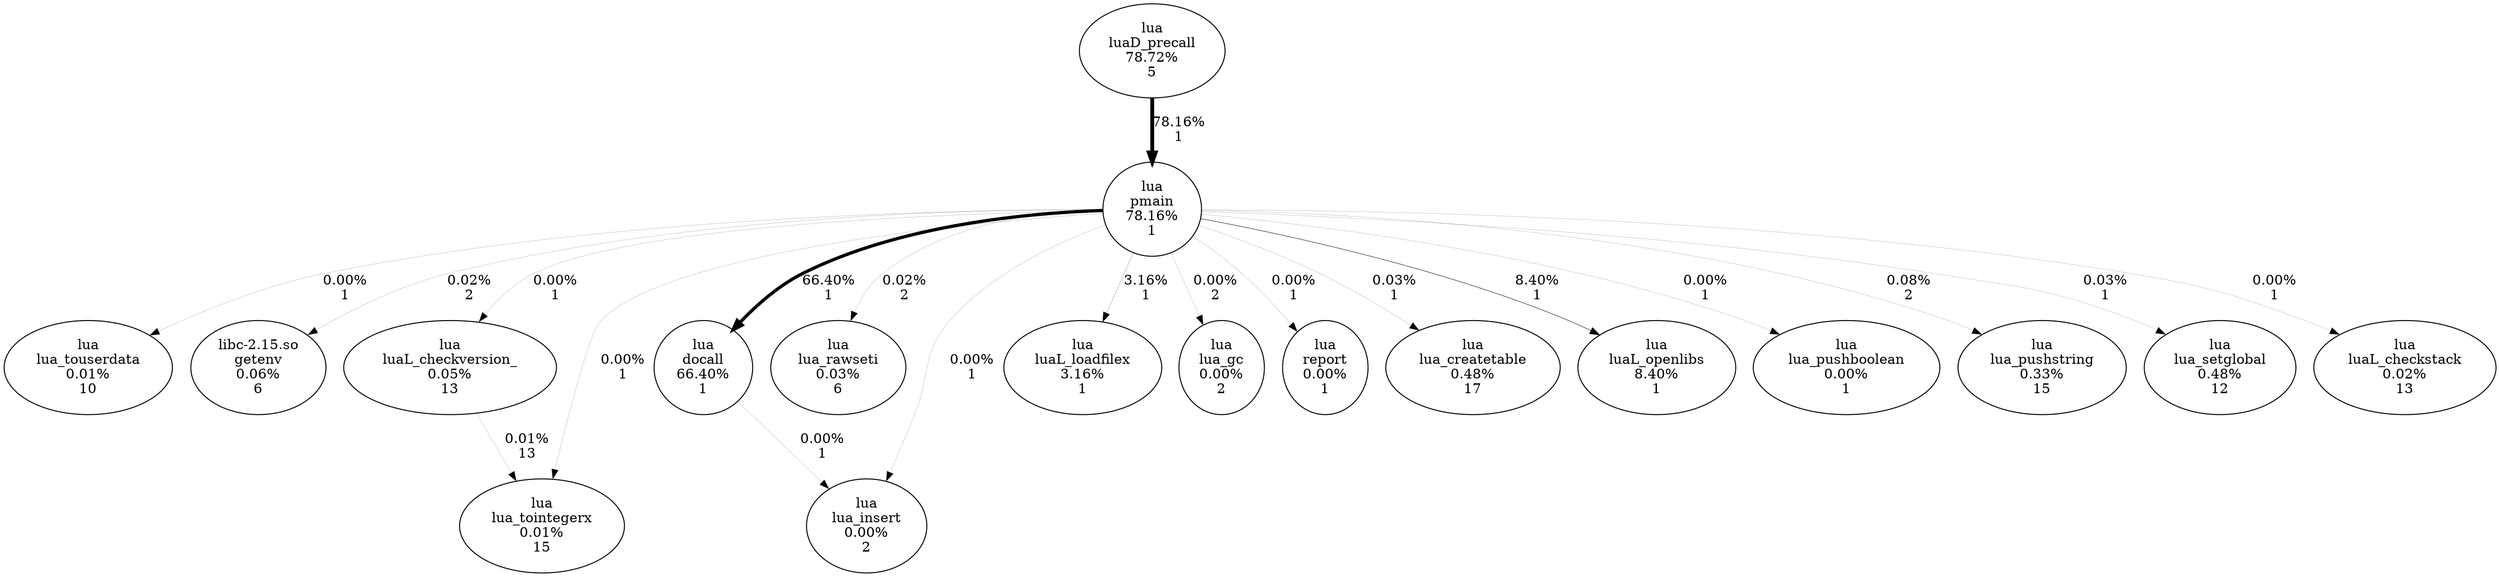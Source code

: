 digraph {
247 [label="lua\nlua_touserdata\n0.01%\n10"];
82 [label="libc-2.15.so\ngetenv\n0.06%\n6"];
338 [label="lua\nluaL_checkversion_\n0.05%\n13"];
338 -> 497 [label="0.01%\n13", penwidth="0.10"];
404 [label="lua\npmain\n78.16%\n1"];
404 -> 331 [label="66.40%\n1", penwidth="3.32"];
404 -> 343 [label="0.02%\n2", penwidth="0.10"];
404 -> 455 [label="0.00%\n1", penwidth="0.10"];
404 -> 378 [label="3.16%\n1", penwidth="0.16"];
404 -> 247 [label="0.00%\n1", penwidth="0.10"];
404 -> 497 [label="0.00%\n1", penwidth="0.10"];
404 -> 469 [label="0.00%\n2", penwidth="0.10"];
404 -> 82 [label="0.02%\n2", penwidth="0.10"];
404 -> 338 [label="0.00%\n1", penwidth="0.10"];
404 -> 423 [label="0.00%\n1", penwidth="0.10"];
404 -> 251 [label="0.03%\n1", penwidth="0.10"];
404 -> 284 [label="8.40%\n1", penwidth="0.42"];
404 -> 357 [label="0.00%\n1", penwidth="0.10"];
404 -> 498 [label="0.08%\n2", penwidth="0.10"];
404 -> 436 [label="0.03%\n1", penwidth="0.10"];
404 -> 321 [label="0.00%\n1", penwidth="0.10"];
436 [label="lua\nlua_setglobal\n0.48%\n12"];
251 [label="lua\nlua_createtable\n0.48%\n17"];
497 [label="lua\nlua_tointegerx\n0.01%\n15"];
455 [label="lua\nlua_insert\n0.00%\n2"];
469 [label="lua\nlua_gc\n0.00%\n2"];
343 [label="lua\nlua_rawseti\n0.03%\n6"];
331 [label="lua\ndocall\n66.40%\n1"];
331 -> 455 [label="0.00%\n1", penwidth="0.10"];
423 [label="lua\nreport\n0.00%\n1"];
321 [label="lua\nluaL_checkstack\n0.02%\n13"];
284 [label="lua\nluaL_openlibs\n8.40%\n1"];
357 [label="lua\nlua_pushboolean\n0.00%\n1"];
498 [label="lua\nlua_pushstring\n0.33%\n15"];
378 [label="lua\nluaL_loadfilex\n3.16%\n1"];
317 [label="lua\nluaD_precall\n78.72%\n5"];
317 -> 404 [label="78.16%\n1", penwidth="3.91"];
}
